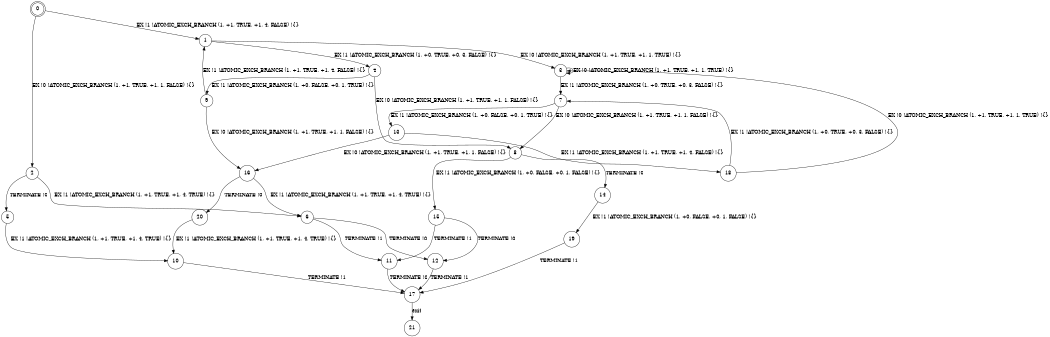 digraph BCG {
size = "7, 10.5";
center = TRUE;
node [shape = circle];
0 [peripheries = 2];
0 -> 1 [label = "EX !1 !ATOMIC_EXCH_BRANCH (1, +1, TRUE, +1, 4, FALSE) !{}"];
0 -> 2 [label = "EX !0 !ATOMIC_EXCH_BRANCH (1, +1, TRUE, +1, 1, FALSE) !{}"];
1 -> 3 [label = "EX !0 !ATOMIC_EXCH_BRANCH (1, +1, TRUE, +1, 1, TRUE) !{}"];
1 -> 4 [label = "EX !1 !ATOMIC_EXCH_BRANCH (1, +0, TRUE, +0, 3, FALSE) !{}"];
2 -> 5 [label = "TERMINATE !0"];
2 -> 6 [label = "EX !1 !ATOMIC_EXCH_BRANCH (1, +1, TRUE, +1, 4, TRUE) !{}"];
3 -> 7 [label = "EX !1 !ATOMIC_EXCH_BRANCH (1, +0, TRUE, +0, 3, FALSE) !{}"];
3 -> 3 [label = "EX !0 !ATOMIC_EXCH_BRANCH (1, +1, TRUE, +1, 1, TRUE) !{}"];
4 -> 8 [label = "EX !0 !ATOMIC_EXCH_BRANCH (1, +1, TRUE, +1, 1, FALSE) !{}"];
4 -> 9 [label = "EX !1 !ATOMIC_EXCH_BRANCH (1, +0, FALSE, +0, 1, TRUE) !{}"];
5 -> 10 [label = "EX !1 !ATOMIC_EXCH_BRANCH (1, +1, TRUE, +1, 4, TRUE) !{}"];
6 -> 11 [label = "TERMINATE !1"];
6 -> 12 [label = "TERMINATE !0"];
7 -> 13 [label = "EX !1 !ATOMIC_EXCH_BRANCH (1, +0, FALSE, +0, 1, TRUE) !{}"];
7 -> 8 [label = "EX !0 !ATOMIC_EXCH_BRANCH (1, +1, TRUE, +1, 1, FALSE) !{}"];
8 -> 14 [label = "TERMINATE !0"];
8 -> 15 [label = "EX !1 !ATOMIC_EXCH_BRANCH (1, +0, FALSE, +0, 1, FALSE) !{}"];
9 -> 16 [label = "EX !0 !ATOMIC_EXCH_BRANCH (1, +1, TRUE, +1, 1, FALSE) !{}"];
9 -> 1 [label = "EX !1 !ATOMIC_EXCH_BRANCH (1, +1, TRUE, +1, 4, FALSE) !{}"];
10 -> 17 [label = "TERMINATE !1"];
11 -> 17 [label = "TERMINATE !0"];
12 -> 17 [label = "TERMINATE !1"];
13 -> 18 [label = "EX !1 !ATOMIC_EXCH_BRANCH (1, +1, TRUE, +1, 4, FALSE) !{}"];
13 -> 16 [label = "EX !0 !ATOMIC_EXCH_BRANCH (1, +1, TRUE, +1, 1, FALSE) !{}"];
14 -> 19 [label = "EX !1 !ATOMIC_EXCH_BRANCH (1, +0, FALSE, +0, 1, FALSE) !{}"];
15 -> 11 [label = "TERMINATE !1"];
15 -> 12 [label = "TERMINATE !0"];
16 -> 20 [label = "TERMINATE !0"];
16 -> 6 [label = "EX !1 !ATOMIC_EXCH_BRANCH (1, +1, TRUE, +1, 4, TRUE) !{}"];
17 -> 21 [label = "exit"];
18 -> 7 [label = "EX !1 !ATOMIC_EXCH_BRANCH (1, +0, TRUE, +0, 3, FALSE) !{}"];
18 -> 3 [label = "EX !0 !ATOMIC_EXCH_BRANCH (1, +1, TRUE, +1, 1, TRUE) !{}"];
19 -> 17 [label = "TERMINATE !1"];
20 -> 10 [label = "EX !1 !ATOMIC_EXCH_BRANCH (1, +1, TRUE, +1, 4, TRUE) !{}"];
}
